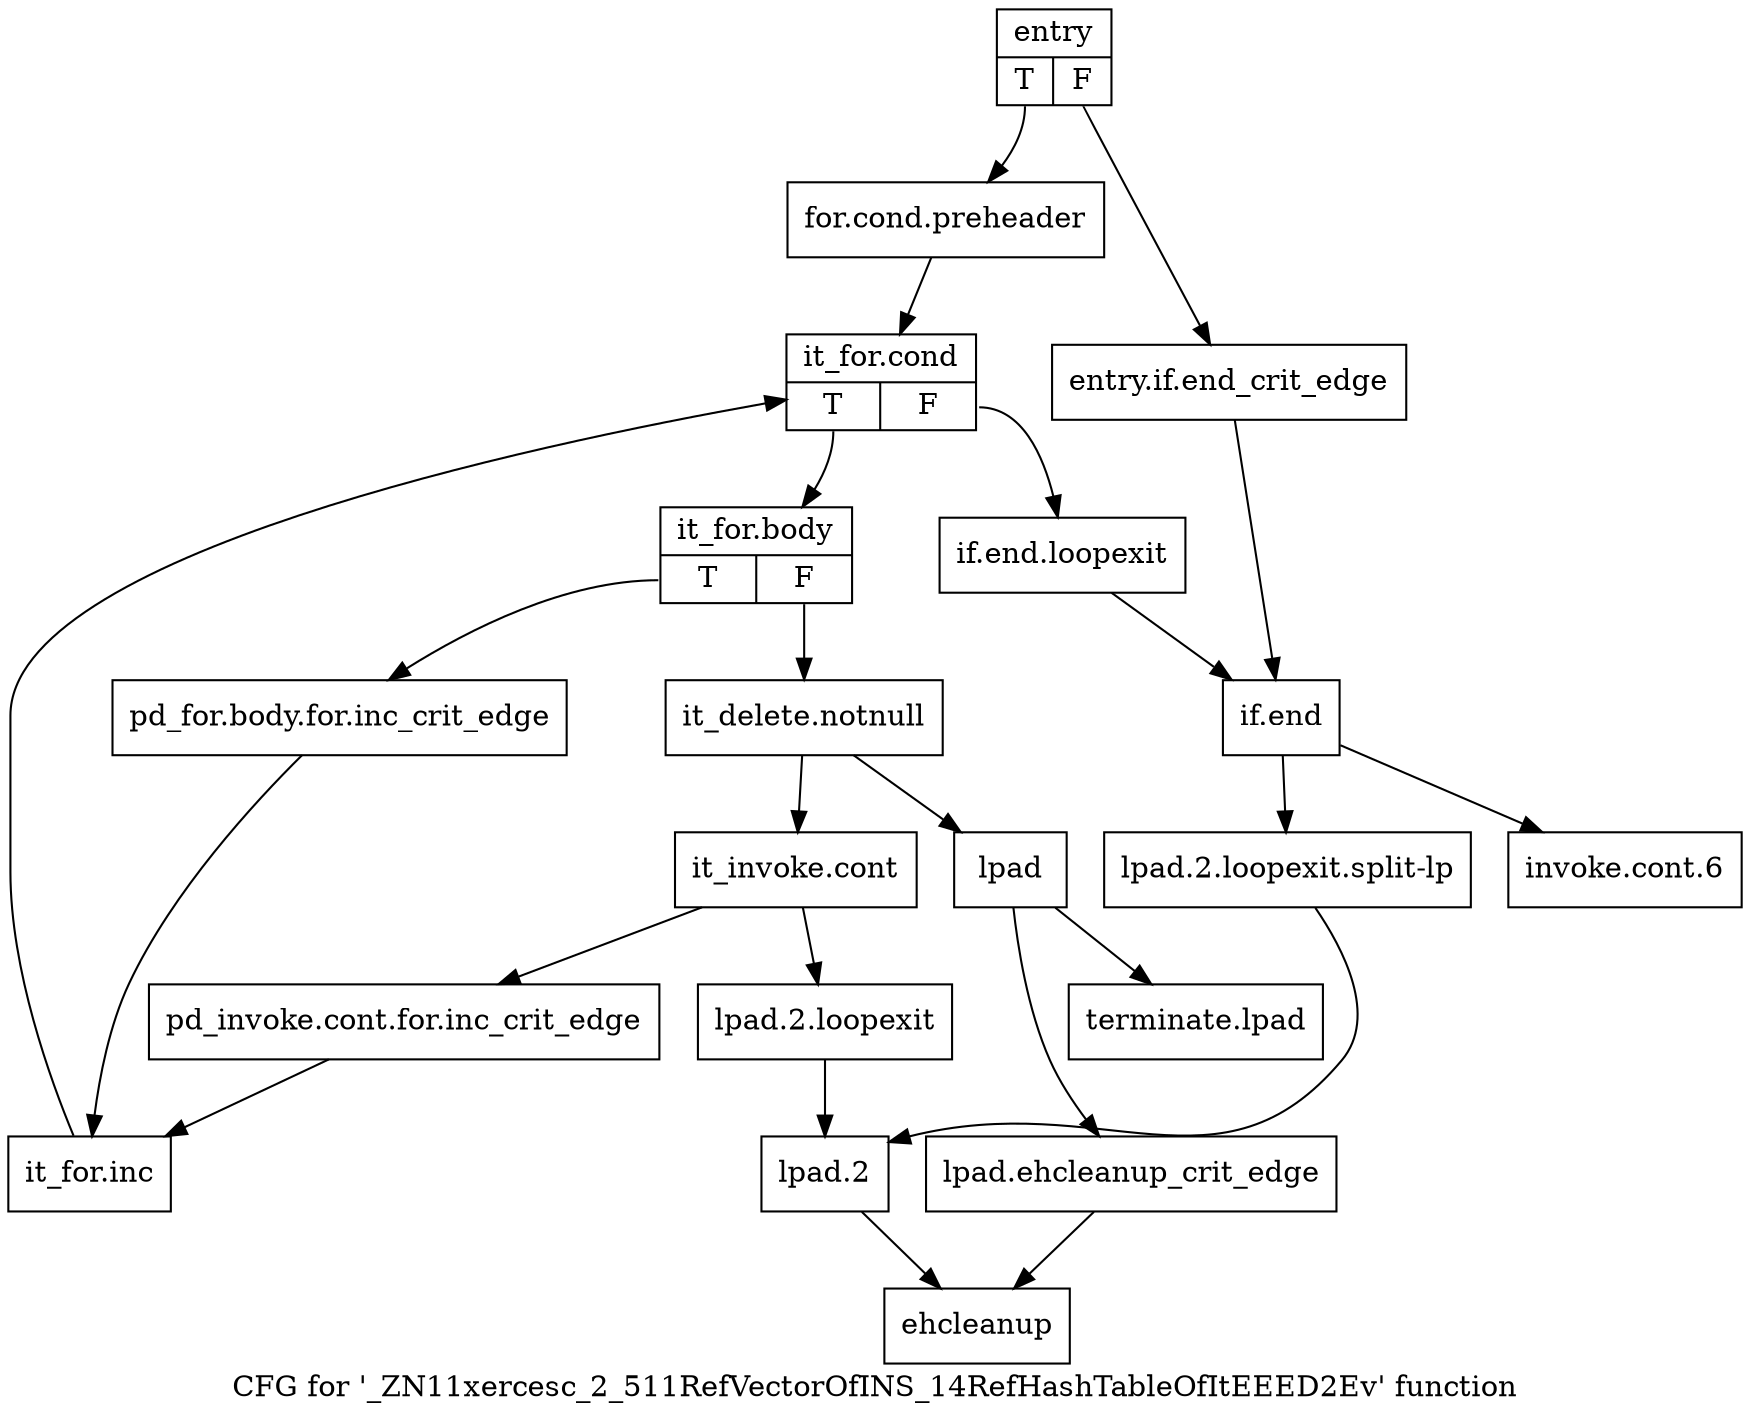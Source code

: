 digraph "CFG for '_ZN11xercesc_2_511RefVectorOfINS_14RefHashTableOfItEEED2Ev' function" {
	label="CFG for '_ZN11xercesc_2_511RefVectorOfINS_14RefHashTableOfItEEED2Ev' function";

	Node0x2f9cf80 [shape=record,label="{entry|{<s0>T|<s1>F}}"];
	Node0x2f9cf80:s0 -> Node0x2f9d020;
	Node0x2f9cf80:s1 -> Node0x2f9cfd0;
	Node0x2f9cfd0 [shape=record,label="{entry.if.end_crit_edge}"];
	Node0x2f9cfd0 -> Node0x2f9d480;
	Node0x2f9d020 [shape=record,label="{for.cond.preheader}"];
	Node0x2f9d020 -> Node0x2f9d070;
	Node0x2f9d070 [shape=record,label="{it_for.cond|{<s0>T|<s1>F}}"];
	Node0x2f9d070:s0 -> Node0x2f9d0c0;
	Node0x2f9d070:s1 -> Node0x2f9d430;
	Node0x2f9d0c0 [shape=record,label="{it_for.body|{<s0>T|<s1>F}}"];
	Node0x2f9d0c0:s0 -> Node0x2f9d110;
	Node0x2f9d0c0:s1 -> Node0x2f9d160;
	Node0x2f9d110 [shape=record,label="{pd_for.body.for.inc_crit_edge}"];
	Node0x2f9d110 -> Node0x2f9d250;
	Node0x2f9d160 [shape=record,label="{it_delete.notnull}"];
	Node0x2f9d160 -> Node0x2f9d1b0;
	Node0x2f9d160 -> Node0x2f9d2a0;
	Node0x2f9d1b0 [shape=record,label="{it_invoke.cont}"];
	Node0x2f9d1b0 -> Node0x2f9d200;
	Node0x2f9d1b0 -> Node0x2f9d340;
	Node0x2f9d200 [shape=record,label="{pd_invoke.cont.for.inc_crit_edge}"];
	Node0x2f9d200 -> Node0x2f9d250;
	Node0x2f9d250 [shape=record,label="{it_for.inc}"];
	Node0x2f9d250 -> Node0x2f9d070;
	Node0x2f9d2a0 [shape=record,label="{lpad}"];
	Node0x2f9d2a0 -> Node0x2f9d2f0;
	Node0x2f9d2a0 -> Node0x2f9d570;
	Node0x2f9d2f0 [shape=record,label="{lpad.ehcleanup_crit_edge}"];
	Node0x2f9d2f0 -> Node0x2f9d520;
	Node0x2f9d340 [shape=record,label="{lpad.2.loopexit}"];
	Node0x2f9d340 -> Node0x2f9d3e0;
	Node0x2f9d390 [shape=record,label="{lpad.2.loopexit.split-lp}"];
	Node0x2f9d390 -> Node0x2f9d3e0;
	Node0x2f9d3e0 [shape=record,label="{lpad.2}"];
	Node0x2f9d3e0 -> Node0x2f9d520;
	Node0x2f9d430 [shape=record,label="{if.end.loopexit}"];
	Node0x2f9d430 -> Node0x2f9d480;
	Node0x2f9d480 [shape=record,label="{if.end}"];
	Node0x2f9d480 -> Node0x2f9d4d0;
	Node0x2f9d480 -> Node0x2f9d390;
	Node0x2f9d4d0 [shape=record,label="{invoke.cont.6}"];
	Node0x2f9d520 [shape=record,label="{ehcleanup}"];
	Node0x2f9d570 [shape=record,label="{terminate.lpad}"];
}
